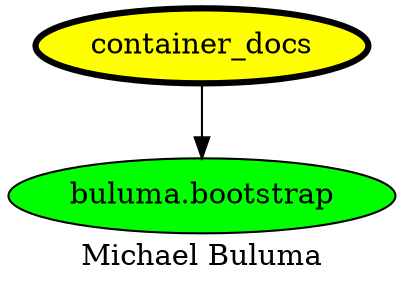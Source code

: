 digraph PhiloDilemma {
  label = "Michael Buluma" ;
  overlap=false
  {
    "container_docs" [fillcolor=yellow style=filled penwidth=3]
    "buluma.bootstrap" [fillcolor=green style=filled]
  }
  "container_docs" -> "buluma.bootstrap"
}
